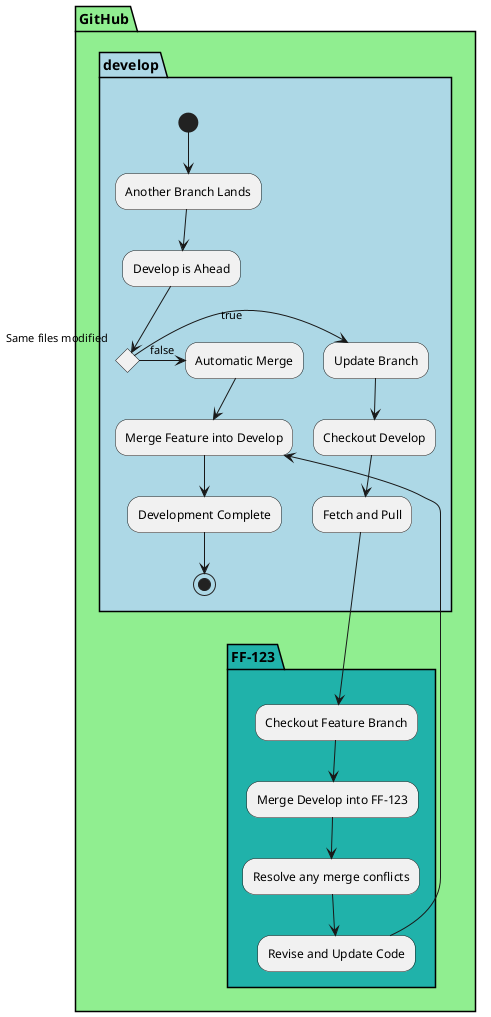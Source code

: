@startuml developer land a pull request

partition GitHub #LightGreen{
  partition FF-123 #LightSeaGreen{

    "Checkout Feature Branch" --> "Merge Develop into FF-123"
    "Merge Develop into FF-123" --> "Resolve any merge conflicts"
    "Resolve any merge conflicts" --> "Revise and Update Code"
  }

  partition develop #LightBlue{
    "Revise and Update Code" --> "Merge Feature into Develop"
    (*) --> "Another Branch Lands"
    "Another Branch Lands" -down-> "Develop is Ahead"
    if "Same files modified" then
      ->[true] "Update Branch"
      "Update Branch" -down-> "Checkout Develop"
      "Checkout Develop" -down-> "Fetch and Pull"
      "Fetch and Pull" ---> "Checkout Feature Branch"
    else
      ->[false] "Automatic Merge"
      "Automatic Merge" --> "Merge Feature into Develop"
    endif
    "Merge Feature into Develop" --> "Development Complete"
    "Development Complete" -down-> (*)

  }
}
@enduml
